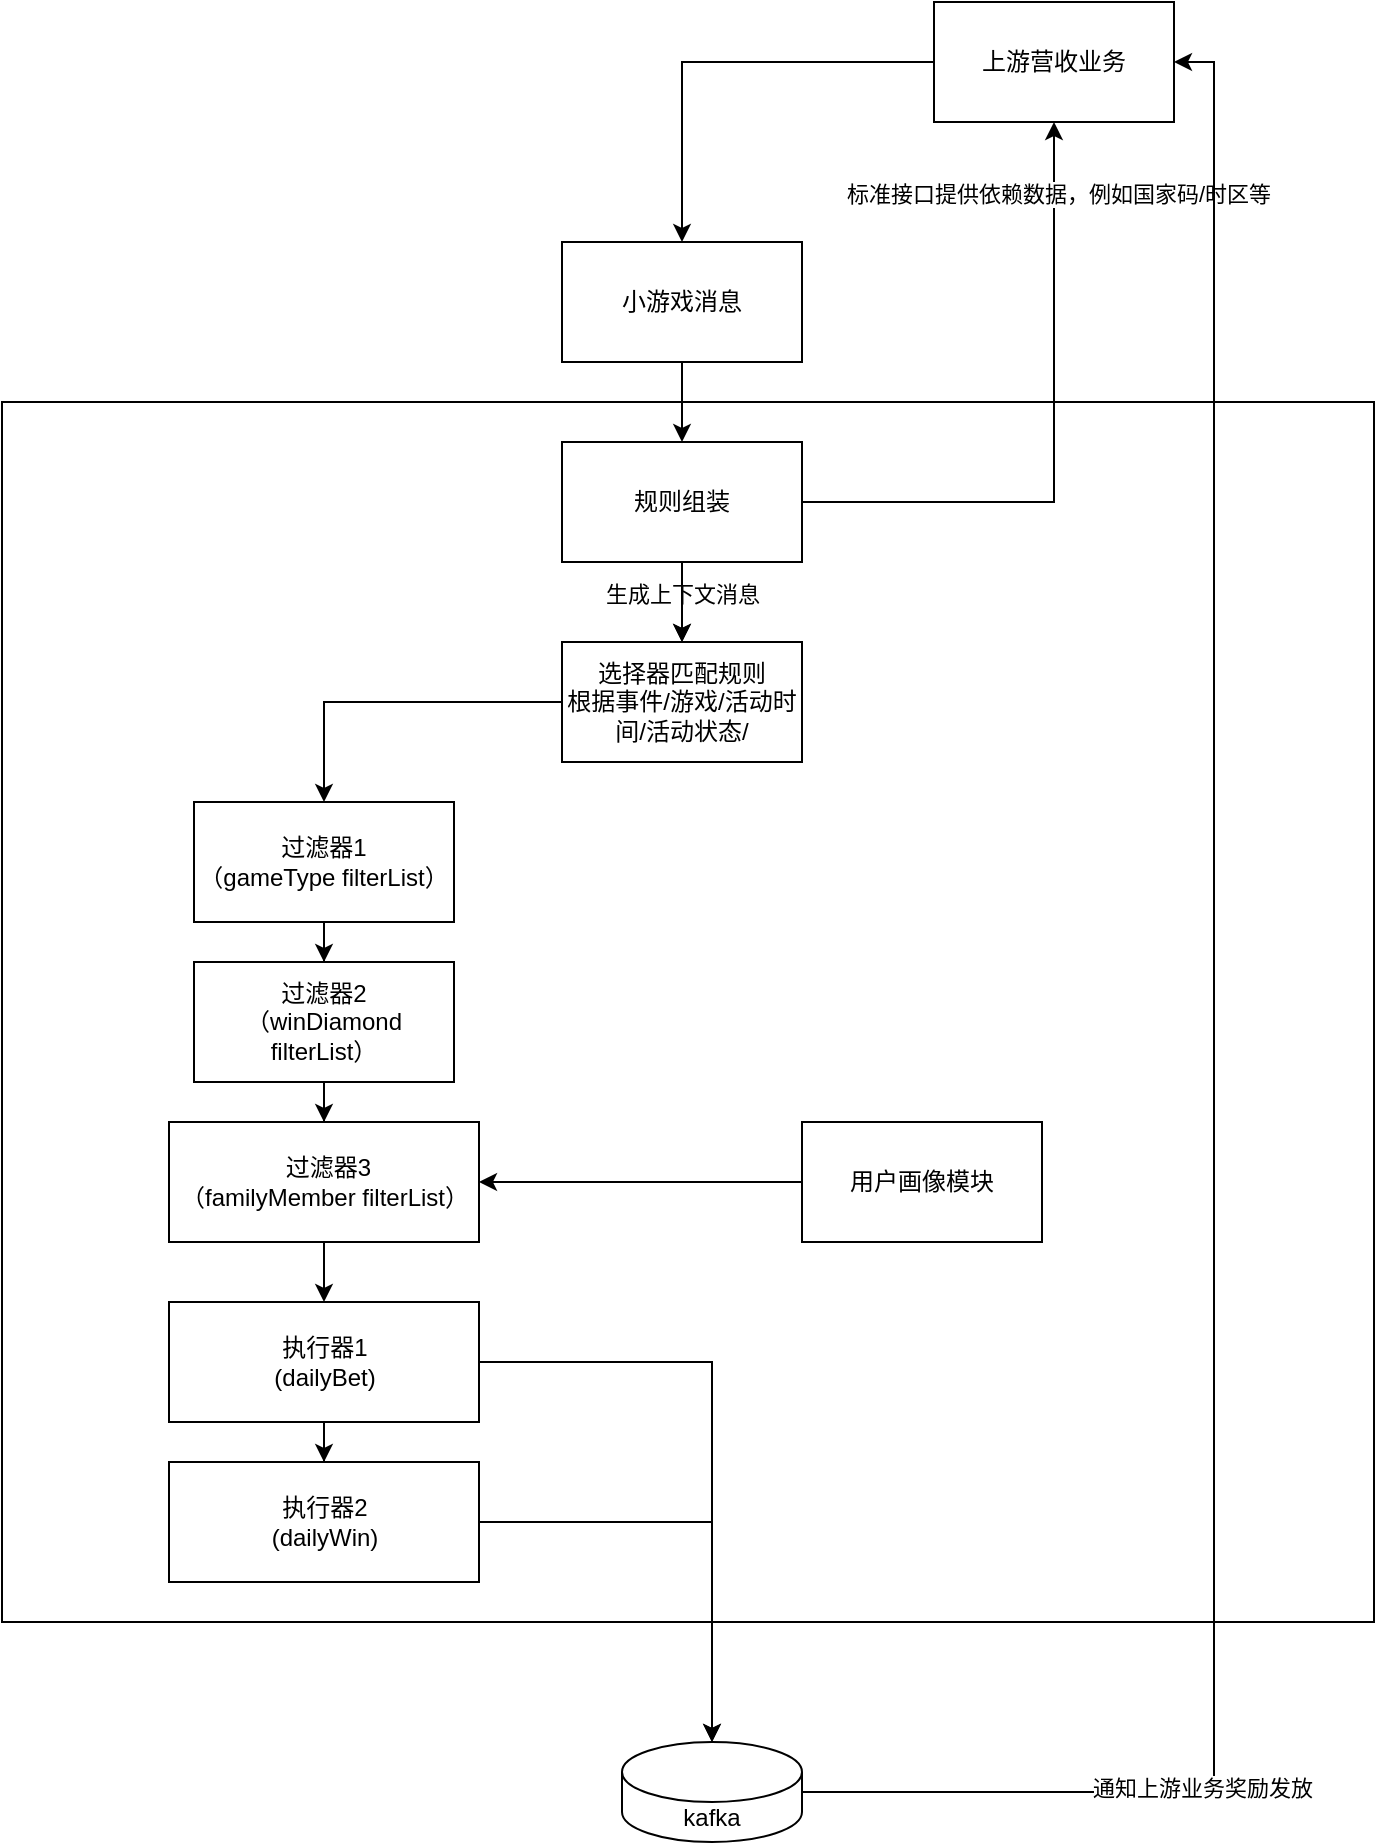 <mxfile version="21.6.6" type="github">
  <diagram name="第 1 页" id="I3rOmpeVcKEGjaGQXJrQ">
    <mxGraphModel dx="1511" dy="2217" grid="1" gridSize="10" guides="1" tooltips="1" connect="1" arrows="1" fold="1" page="1" pageScale="1" pageWidth="827" pageHeight="1169" math="0" shadow="0">
      <root>
        <mxCell id="0" />
        <mxCell id="1" parent="0" />
        <mxCell id="exmkFo5Z6jo9sS66icdg-2" value="" style="whiteSpace=wrap;html=1;rounded=0;" parent="1" vertex="1">
          <mxGeometry x="74" y="150" width="686" height="610" as="geometry" />
        </mxCell>
        <mxCell id="exmkFo5Z6jo9sS66icdg-7" style="edgeStyle=orthogonalEdgeStyle;rounded=0;orthogonalLoop=1;jettySize=auto;html=1;" parent="1" source="exmkFo5Z6jo9sS66icdg-1" target="exmkFo5Z6jo9sS66icdg-4" edge="1">
          <mxGeometry relative="1" as="geometry" />
        </mxCell>
        <mxCell id="exmkFo5Z6jo9sS66icdg-1" value="小游戏消息" style="rounded=0;whiteSpace=wrap;html=1;" parent="1" vertex="1">
          <mxGeometry x="354" y="70" width="120" height="60" as="geometry" />
        </mxCell>
        <mxCell id="exmkFo5Z6jo9sS66icdg-9" style="edgeStyle=orthogonalEdgeStyle;rounded=0;orthogonalLoop=1;jettySize=auto;html=1;entryX=0.5;entryY=1;entryDx=0;entryDy=0;" parent="1" source="exmkFo5Z6jo9sS66icdg-4" target="exmkFo5Z6jo9sS66icdg-8" edge="1">
          <mxGeometry relative="1" as="geometry" />
        </mxCell>
        <mxCell id="exmkFo5Z6jo9sS66icdg-11" value="标准接口提供依赖数据，例如国家码/时区等" style="edgeLabel;html=1;align=center;verticalAlign=middle;resizable=0;points=[];" parent="exmkFo5Z6jo9sS66icdg-9" vertex="1" connectable="0">
          <mxGeometry x="0.771" y="-2" relative="1" as="geometry">
            <mxPoint as="offset" />
          </mxGeometry>
        </mxCell>
        <mxCell id="exmkFo5Z6jo9sS66icdg-14" value="" style="edgeStyle=orthogonalEdgeStyle;rounded=0;orthogonalLoop=1;jettySize=auto;html=1;" parent="1" source="exmkFo5Z6jo9sS66icdg-4" target="exmkFo5Z6jo9sS66icdg-13" edge="1">
          <mxGeometry relative="1" as="geometry" />
        </mxCell>
        <mxCell id="exmkFo5Z6jo9sS66icdg-15" value="生成上下文消息" style="edgeLabel;html=1;align=center;verticalAlign=middle;resizable=0;points=[];" parent="exmkFo5Z6jo9sS66icdg-14" vertex="1" connectable="0">
          <mxGeometry x="-0.2" relative="1" as="geometry">
            <mxPoint as="offset" />
          </mxGeometry>
        </mxCell>
        <mxCell id="exmkFo5Z6jo9sS66icdg-16" value="" style="edgeStyle=orthogonalEdgeStyle;rounded=0;orthogonalLoop=1;jettySize=auto;html=1;" parent="1" source="exmkFo5Z6jo9sS66icdg-4" target="exmkFo5Z6jo9sS66icdg-13" edge="1">
          <mxGeometry relative="1" as="geometry" />
        </mxCell>
        <mxCell id="exmkFo5Z6jo9sS66icdg-4" value="规则组装" style="rounded=0;whiteSpace=wrap;html=1;" parent="1" vertex="1">
          <mxGeometry x="354" y="170" width="120" height="60" as="geometry" />
        </mxCell>
        <mxCell id="exmkFo5Z6jo9sS66icdg-12" style="edgeStyle=orthogonalEdgeStyle;rounded=0;orthogonalLoop=1;jettySize=auto;html=1;entryX=0.5;entryY=0;entryDx=0;entryDy=0;" parent="1" source="exmkFo5Z6jo9sS66icdg-8" target="exmkFo5Z6jo9sS66icdg-1" edge="1">
          <mxGeometry relative="1" as="geometry" />
        </mxCell>
        <mxCell id="exmkFo5Z6jo9sS66icdg-8" value="上游营收业务" style="rounded=0;whiteSpace=wrap;html=1;" parent="1" vertex="1">
          <mxGeometry x="540" y="-50" width="120" height="60" as="geometry" />
        </mxCell>
        <mxCell id="exmkFo5Z6jo9sS66icdg-20" value="" style="edgeStyle=orthogonalEdgeStyle;rounded=0;orthogonalLoop=1;jettySize=auto;html=1;" parent="1" source="exmkFo5Z6jo9sS66icdg-13" target="exmkFo5Z6jo9sS66icdg-19" edge="1">
          <mxGeometry relative="1" as="geometry" />
        </mxCell>
        <mxCell id="exmkFo5Z6jo9sS66icdg-13" value="选择器匹配规则&lt;br&gt;根据事件/游戏/活动时间/活动状态/" style="rounded=0;whiteSpace=wrap;html=1;" parent="1" vertex="1">
          <mxGeometry x="354" y="270" width="120" height="60" as="geometry" />
        </mxCell>
        <mxCell id="j7k-jL8RoutjfVaVXdrB-3" value="" style="edgeStyle=orthogonalEdgeStyle;rounded=0;orthogonalLoop=1;jettySize=auto;html=1;" edge="1" parent="1" source="exmkFo5Z6jo9sS66icdg-19" target="j7k-jL8RoutjfVaVXdrB-1">
          <mxGeometry relative="1" as="geometry" />
        </mxCell>
        <mxCell id="exmkFo5Z6jo9sS66icdg-19" value="过滤器1&lt;br&gt;（gameType filterList）" style="rounded=0;whiteSpace=wrap;html=1;" parent="1" vertex="1">
          <mxGeometry x="170" y="350" width="130" height="60" as="geometry" />
        </mxCell>
        <mxCell id="exmkFo5Z6jo9sS66icdg-28" style="edgeStyle=orthogonalEdgeStyle;rounded=0;orthogonalLoop=1;jettySize=auto;html=1;entryX=1;entryY=0.5;entryDx=0;entryDy=0;" parent="1" source="exmkFo5Z6jo9sS66icdg-25" target="exmkFo5Z6jo9sS66icdg-8" edge="1">
          <mxGeometry relative="1" as="geometry" />
        </mxCell>
        <mxCell id="exmkFo5Z6jo9sS66icdg-29" value="通知上游业务奖励发放" style="edgeLabel;html=1;align=center;verticalAlign=middle;resizable=0;points=[];" parent="exmkFo5Z6jo9sS66icdg-28" vertex="1" connectable="0">
          <mxGeometry x="-0.634" y="2" relative="1" as="geometry">
            <mxPoint as="offset" />
          </mxGeometry>
        </mxCell>
        <mxCell id="exmkFo5Z6jo9sS66icdg-25" value="kafka" style="shape=cylinder3;whiteSpace=wrap;html=1;boundedLbl=1;backgroundOutline=1;size=15;" parent="1" vertex="1">
          <mxGeometry x="384" y="820" width="90" height="50" as="geometry" />
        </mxCell>
        <mxCell id="j7k-jL8RoutjfVaVXdrB-4" value="" style="edgeStyle=orthogonalEdgeStyle;rounded=0;orthogonalLoop=1;jettySize=auto;html=1;" edge="1" parent="1" source="j7k-jL8RoutjfVaVXdrB-1" target="j7k-jL8RoutjfVaVXdrB-2">
          <mxGeometry relative="1" as="geometry" />
        </mxCell>
        <mxCell id="j7k-jL8RoutjfVaVXdrB-1" value="过滤器2&lt;br&gt;（winDiamond filterList）" style="rounded=0;whiteSpace=wrap;html=1;" vertex="1" parent="1">
          <mxGeometry x="170" y="430" width="130" height="60" as="geometry" />
        </mxCell>
        <mxCell id="j7k-jL8RoutjfVaVXdrB-10" value="" style="edgeStyle=orthogonalEdgeStyle;rounded=0;orthogonalLoop=1;jettySize=auto;html=1;" edge="1" parent="1" source="j7k-jL8RoutjfVaVXdrB-2" target="j7k-jL8RoutjfVaVXdrB-9">
          <mxGeometry relative="1" as="geometry" />
        </mxCell>
        <mxCell id="j7k-jL8RoutjfVaVXdrB-2" value="&amp;nbsp;过滤器3&lt;br&gt;（familyMember filterList）" style="rounded=0;whiteSpace=wrap;html=1;" vertex="1" parent="1">
          <mxGeometry x="157.5" y="510" width="155" height="60" as="geometry" />
        </mxCell>
        <mxCell id="j7k-jL8RoutjfVaVXdrB-6" style="edgeStyle=orthogonalEdgeStyle;rounded=0;orthogonalLoop=1;jettySize=auto;html=1;" edge="1" parent="1" source="j7k-jL8RoutjfVaVXdrB-5" target="j7k-jL8RoutjfVaVXdrB-2">
          <mxGeometry relative="1" as="geometry" />
        </mxCell>
        <mxCell id="j7k-jL8RoutjfVaVXdrB-5" value="用户画像模块" style="rounded=0;whiteSpace=wrap;html=1;" vertex="1" parent="1">
          <mxGeometry x="474" y="510" width="120" height="60" as="geometry" />
        </mxCell>
        <mxCell id="j7k-jL8RoutjfVaVXdrB-12" value="" style="edgeStyle=orthogonalEdgeStyle;rounded=0;orthogonalLoop=1;jettySize=auto;html=1;" edge="1" parent="1" source="j7k-jL8RoutjfVaVXdrB-9" target="j7k-jL8RoutjfVaVXdrB-11">
          <mxGeometry relative="1" as="geometry" />
        </mxCell>
        <mxCell id="j7k-jL8RoutjfVaVXdrB-14" style="edgeStyle=orthogonalEdgeStyle;rounded=0;orthogonalLoop=1;jettySize=auto;html=1;" edge="1" parent="1" source="j7k-jL8RoutjfVaVXdrB-9" target="exmkFo5Z6jo9sS66icdg-25">
          <mxGeometry relative="1" as="geometry" />
        </mxCell>
        <mxCell id="j7k-jL8RoutjfVaVXdrB-9" value="执行器1&lt;br&gt;(dailyBet)" style="rounded=0;whiteSpace=wrap;html=1;" vertex="1" parent="1">
          <mxGeometry x="157.5" y="600" width="155" height="60" as="geometry" />
        </mxCell>
        <mxCell id="j7k-jL8RoutjfVaVXdrB-13" value="" style="edgeStyle=orthogonalEdgeStyle;rounded=0;orthogonalLoop=1;jettySize=auto;html=1;" edge="1" parent="1" source="j7k-jL8RoutjfVaVXdrB-11" target="exmkFo5Z6jo9sS66icdg-25">
          <mxGeometry relative="1" as="geometry" />
        </mxCell>
        <mxCell id="j7k-jL8RoutjfVaVXdrB-11" value="执行器2&lt;br&gt;(dailyWin)" style="rounded=0;whiteSpace=wrap;html=1;" vertex="1" parent="1">
          <mxGeometry x="157.5" y="680" width="155" height="60" as="geometry" />
        </mxCell>
      </root>
    </mxGraphModel>
  </diagram>
</mxfile>
